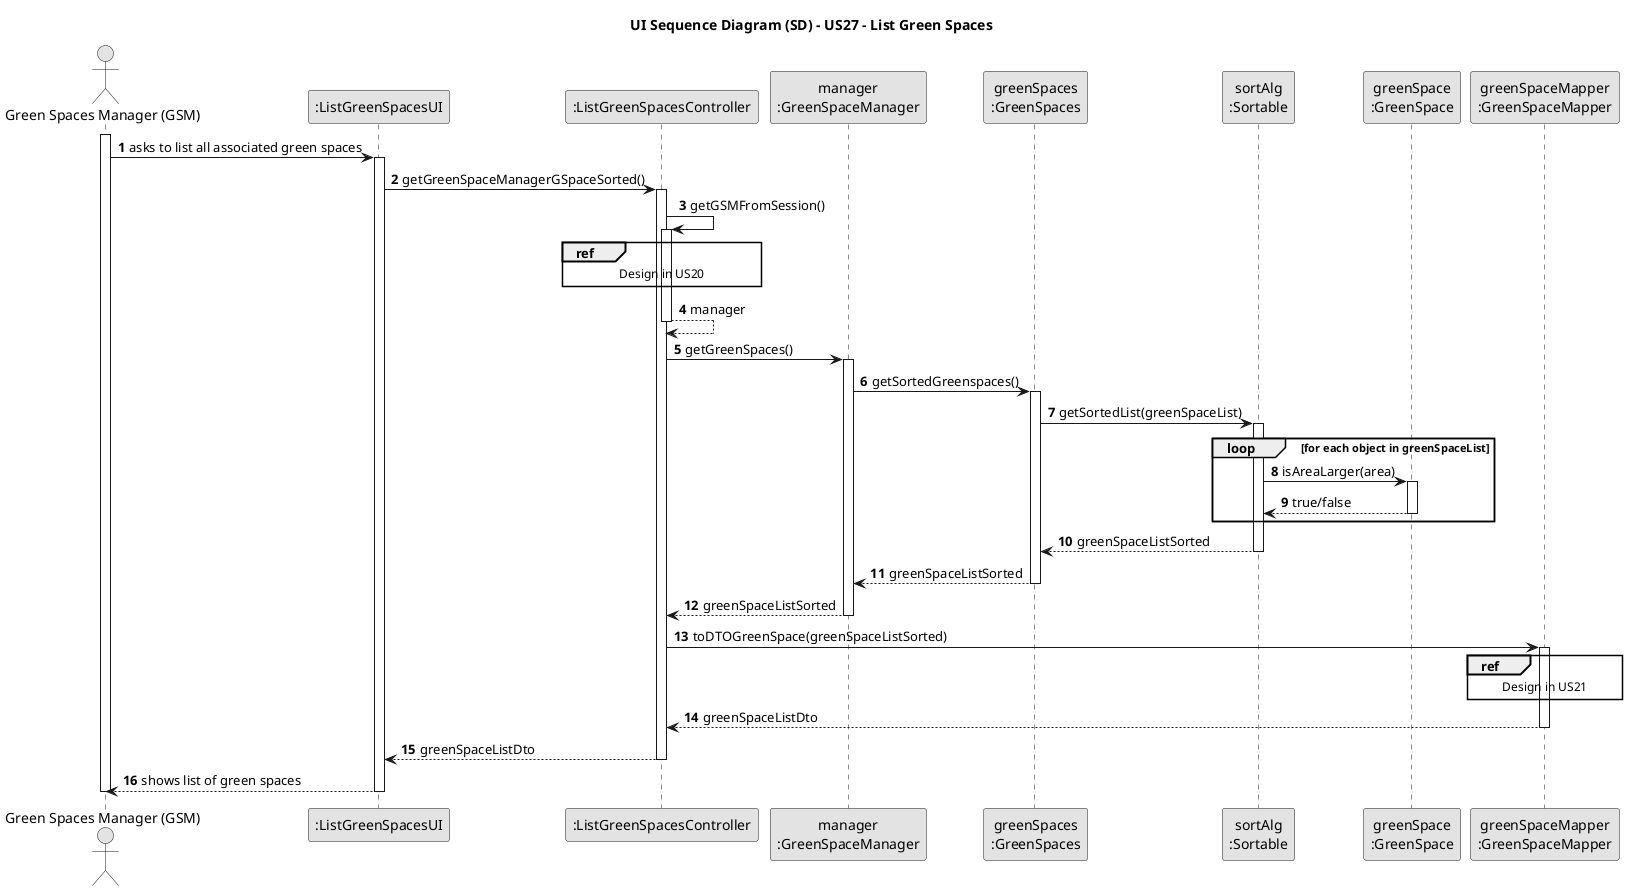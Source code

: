 @startuml
skinparam monochrome true
skinparam packageStyle rectangle
skinparam shadowing false

title UI Sequence Diagram (SD) - US27 - List Green Spaces

autonumber

'hide footbox
actor "Green Spaces Manager (GSM)" as GSM
participant ":ListGreenSpacesUI" as UI
participant ":ListGreenSpacesController" as CTRL
participant "manager\n:GreenSpaceManager" as GSMO
participant "greenSpaces\n:GreenSpaces" as GSL
participant "sortAlg\n:Sortable" as SA
participant "greenSpace\n:GreenSpace" as GS
participant "greenSpaceMapper\n:GreenSpaceMapper" as GSMP

activate GSM

        GSM -> UI : asks to list all associated green spaces
    activate UI

        UI -> CTRL : getGreenSpaceManagerGSpaceSorted()
    activate CTRL

        CTRL -> CTRL : getGSMFromSession()
    activate CTRL

        ref over CTRL
            Design in US20
        end ref

        CTRL --> CTRL : manager
    deactivate CTRL

        CTRL -> GSMO : getGreenSpaces()
    activate GSMO

        GSMO -> GSL : getSortedGreenspaces()
    activate GSL

        GSL -> SA : getSortedList(greenSpaceList)
    activate SA

        loop for each object in greenSpaceList

            SA -> GS : isAreaLarger(area)
        activate GS

            GS --> SA : true/false
        deactivate GS

        end

        SA --> GSL : greenSpaceListSorted
    deactivate SA

        GSL --> GSMO : greenSpaceListSorted
    deactivate GSL

        GSMO --> CTRL : greenSpaceListSorted
    deactivate GSMO

        CTRL -> GSMP : toDTOGreenSpace(greenSpaceListSorted)
    activate GSMP

        ref over GSMP
            Design in US21
        end ref

       GSMP --> CTRL : greenSpaceListDto
    deactivate GSMP

        CTRL --> UI : greenSpaceListDto
    deactivate CTRL

        UI --> GSM : shows list of green spaces
    deactivate UI

deactivate GSM
@enduml